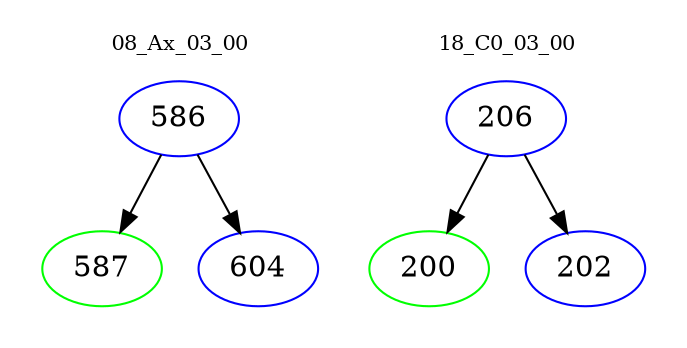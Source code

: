 digraph{
subgraph cluster_0 {
color = white
label = "08_Ax_03_00";
fontsize=10;
T0_586 [label="586", color="blue"]
T0_586 -> T0_587 [color="black"]
T0_587 [label="587", color="green"]
T0_586 -> T0_604 [color="black"]
T0_604 [label="604", color="blue"]
}
subgraph cluster_1 {
color = white
label = "18_C0_03_00";
fontsize=10;
T1_206 [label="206", color="blue"]
T1_206 -> T1_200 [color="black"]
T1_200 [label="200", color="green"]
T1_206 -> T1_202 [color="black"]
T1_202 [label="202", color="blue"]
}
}
